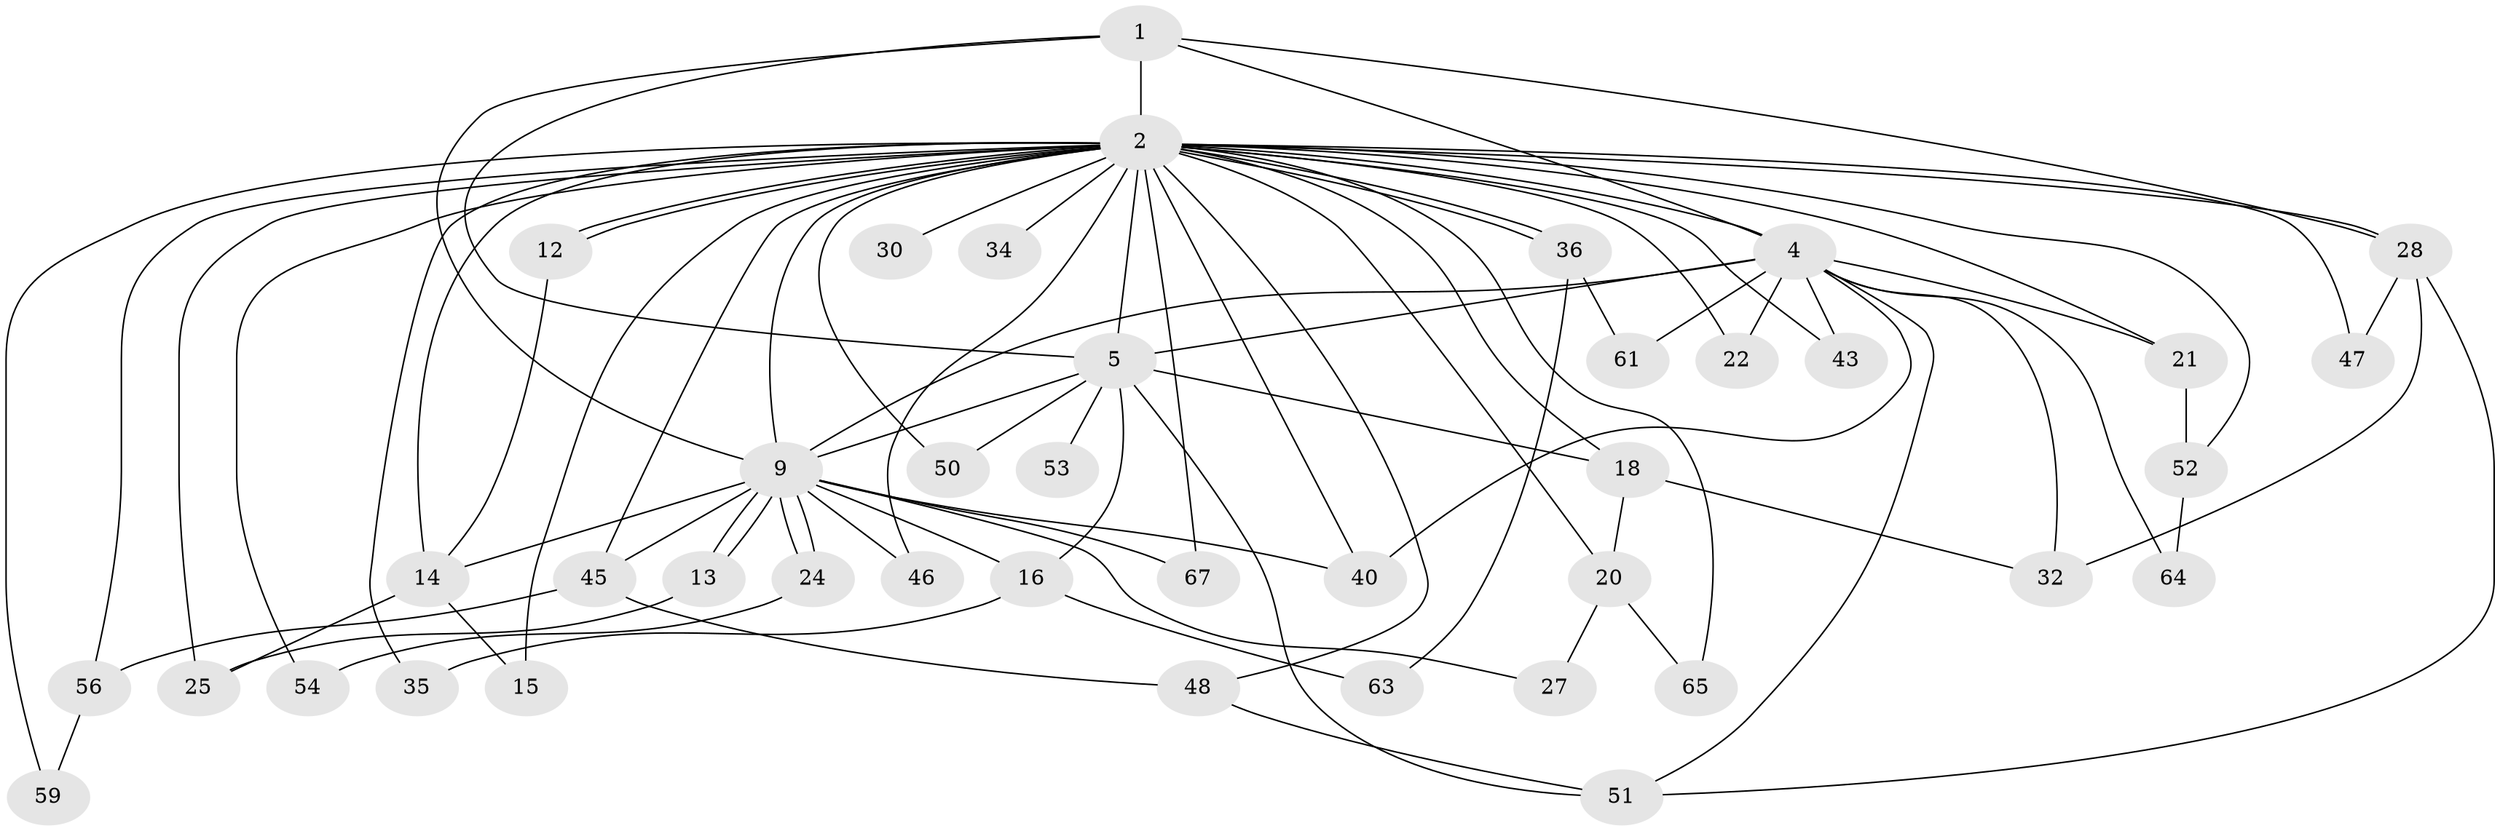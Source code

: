 // original degree distribution, {11: 0.024096385542168676, 25: 0.012048192771084338, 14: 0.012048192771084338, 13: 0.012048192771084338, 20: 0.012048192771084338, 15: 0.012048192771084338, 22: 0.012048192771084338, 24: 0.012048192771084338, 23: 0.012048192771084338, 3: 0.1927710843373494, 4: 0.10843373493975904, 5: 0.060240963855421686, 6: 0.012048192771084338, 2: 0.4939759036144578, 7: 0.012048192771084338}
// Generated by graph-tools (version 1.1) at 2025/14/03/09/25 04:14:01]
// undirected, 41 vertices, 85 edges
graph export_dot {
graph [start="1"]
  node [color=gray90,style=filled];
  1;
  2 [super="+3+26+31+8+11+17+37+39+69"];
  4 [super="+73+75+6+38+58"];
  5 [super="+7+78"];
  9 [super="+29+23"];
  12;
  13;
  14;
  15;
  16 [super="+44"];
  18;
  20;
  21;
  22;
  24;
  25 [super="+57"];
  27;
  28;
  30;
  32 [super="+60"];
  34;
  35;
  36;
  40 [super="+62"];
  43;
  45;
  46;
  47;
  48;
  50;
  51 [super="+55"];
  52;
  53;
  54;
  56;
  59;
  61;
  63;
  64;
  65;
  67 [super="+68"];
  1 -- 2 [weight=4];
  1 -- 4 [weight=3];
  1 -- 5 [weight=2];
  1 -- 9;
  1 -- 28;
  2 -- 4 [weight=14];
  2 -- 5 [weight=10];
  2 -- 9 [weight=8];
  2 -- 12 [weight=2];
  2 -- 12;
  2 -- 25;
  2 -- 36;
  2 -- 36;
  2 -- 47;
  2 -- 52;
  2 -- 65;
  2 -- 34 [weight=2];
  2 -- 35;
  2 -- 50;
  2 -- 43;
  2 -- 67 [weight=2];
  2 -- 15 [weight=2];
  2 -- 18;
  2 -- 20;
  2 -- 21 [weight=2];
  2 -- 22;
  2 -- 28;
  2 -- 30 [weight=2];
  2 -- 45;
  2 -- 48;
  2 -- 54;
  2 -- 56;
  2 -- 59;
  2 -- 40;
  2 -- 14;
  2 -- 46;
  4 -- 5 [weight=4];
  4 -- 9 [weight=4];
  4 -- 32 [weight=3];
  4 -- 40;
  4 -- 43;
  4 -- 51;
  4 -- 21;
  4 -- 22;
  4 -- 61;
  4 -- 64;
  5 -- 9 [weight=3];
  5 -- 50;
  5 -- 16;
  5 -- 18 [weight=2];
  5 -- 51;
  5 -- 53;
  9 -- 13;
  9 -- 13;
  9 -- 14;
  9 -- 16 [weight=3];
  9 -- 24;
  9 -- 24;
  9 -- 27;
  9 -- 40;
  9 -- 67;
  9 -- 45;
  9 -- 46;
  12 -- 14;
  13 -- 25;
  14 -- 15;
  14 -- 25;
  16 -- 35;
  16 -- 63;
  18 -- 20;
  18 -- 32;
  20 -- 27;
  20 -- 65;
  21 -- 52;
  24 -- 54;
  28 -- 32;
  28 -- 47;
  28 -- 51;
  36 -- 61;
  36 -- 63;
  45 -- 48;
  45 -- 56;
  48 -- 51;
  52 -- 64;
  56 -- 59;
}
